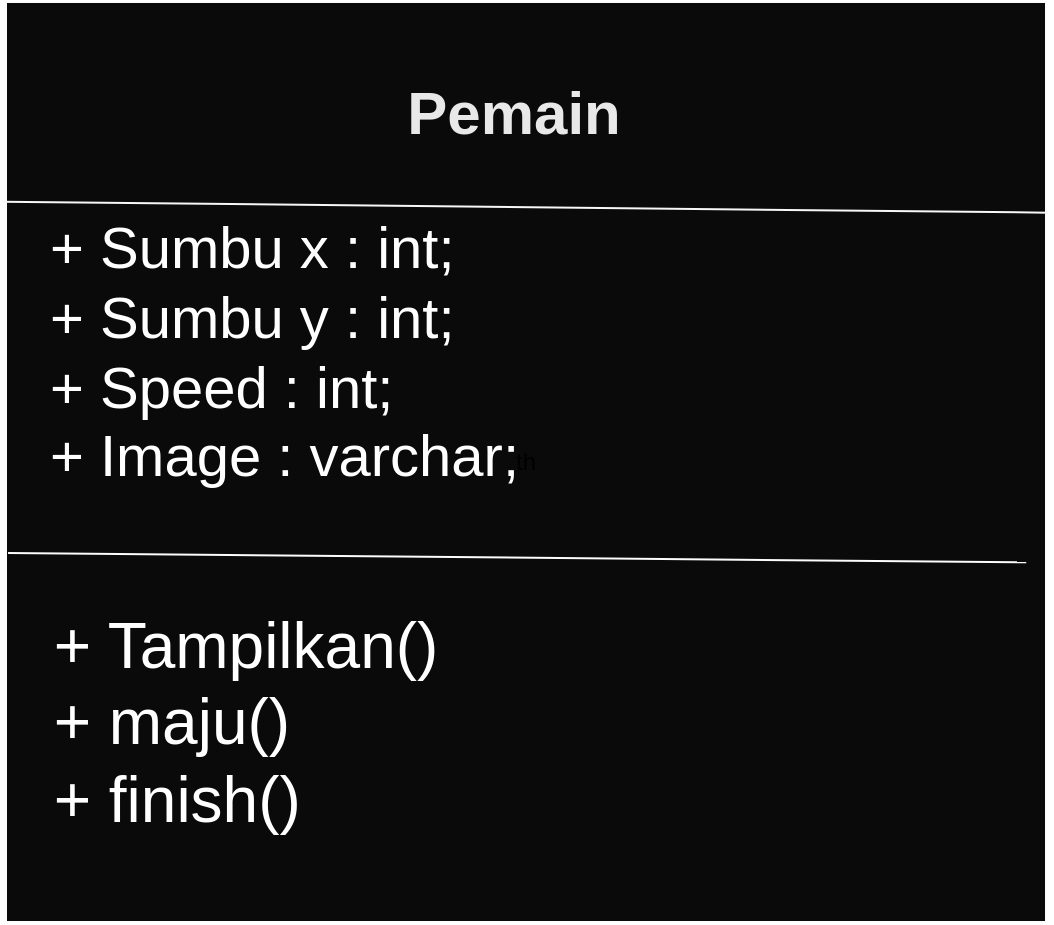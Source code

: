 <mxfile version="21.7.4" type="github">
  <diagram name="Page-1" id="XZ2_pMbtaxnRZCYfR612">
    <mxGraphModel dx="2049" dy="1126" grid="1" gridSize="10" guides="1" tooltips="1" connect="1" arrows="1" fold="1" page="1" pageScale="1" pageWidth="850" pageHeight="1100" math="0" shadow="0">
      <root>
        <mxCell id="0" />
        <mxCell id="1" parent="0" />
        <mxCell id="l_ruK7K85vm5lOoqQyv8-4" value="th" style="rounded=0;whiteSpace=wrap;html=1;strokeColor=#FCFCFC;fillColor=#0A0A0A;glass=0;shadow=0;" vertex="1" parent="1">
          <mxGeometry x="160" y="200" width="520" height="460" as="geometry" />
        </mxCell>
        <mxCell id="l_ruK7K85vm5lOoqQyv8-10" value="&lt;font color=&quot;#e8e8e8&quot; style=&quot;font-size: 30px;&quot;&gt;Pemain&lt;/font&gt;" style="text;html=1;strokeColor=none;fillColor=none;align=center;verticalAlign=middle;whiteSpace=wrap;rounded=0;fontSize=24;fontStyle=1" vertex="1" parent="1">
          <mxGeometry x="359" y="220" width="110" height="70" as="geometry" />
        </mxCell>
        <mxCell id="l_ruK7K85vm5lOoqQyv8-12" value="+ Sumbu x : int;&lt;br style=&quot;font-size: 29px;&quot;&gt;+ Sumbu y : int;&lt;br&gt;+ Speed : int;&lt;br&gt;+ Image : varchar;" style="text;html=1;strokeColor=none;fillColor=none;align=left;verticalAlign=middle;whiteSpace=wrap;rounded=0;fontColor=#FFFFFF;fontSize=29;" vertex="1" parent="1">
          <mxGeometry x="180" y="350" width="280" height="50" as="geometry" />
        </mxCell>
        <mxCell id="l_ruK7K85vm5lOoqQyv8-13" value="+ Tampilkan()&lt;br&gt;&lt;div style=&quot;text-align: left;&quot;&gt;&lt;span style=&quot;background-color: initial;&quot;&gt;+ maju()&lt;/span&gt;&lt;/div&gt;&lt;div style=&quot;text-align: left;&quot;&gt;&lt;span style=&quot;background-color: initial;&quot;&gt;+ finish()&lt;/span&gt;&lt;/div&gt;" style="text;html=1;strokeColor=none;fillColor=none;align=center;verticalAlign=middle;whiteSpace=wrap;rounded=0;fontColor=#FFFFFF;fontSize=32;" vertex="1" parent="1">
          <mxGeometry x="170" y="510" width="220" height="100" as="geometry" />
        </mxCell>
        <mxCell id="l_ruK7K85vm5lOoqQyv8-14" style="edgeStyle=orthogonalEdgeStyle;rounded=0;orthogonalLoop=1;jettySize=auto;html=1;exitX=0.5;exitY=1;exitDx=0;exitDy=0;" edge="1" parent="1" source="l_ruK7K85vm5lOoqQyv8-12" target="l_ruK7K85vm5lOoqQyv8-12">
          <mxGeometry relative="1" as="geometry" />
        </mxCell>
        <mxCell id="l_ruK7K85vm5lOoqQyv8-17" value="" style="endArrow=none;html=1;rounded=0;exitX=-0.004;exitY=0.217;exitDx=0;exitDy=0;exitPerimeter=0;entryX=1.002;entryY=0.229;entryDx=0;entryDy=0;entryPerimeter=0;fontColor=#FFFFFF;strokeColor=#F7F7F7;" edge="1" parent="1" source="l_ruK7K85vm5lOoqQyv8-4" target="l_ruK7K85vm5lOoqQyv8-4">
          <mxGeometry width="50" height="50" relative="1" as="geometry">
            <mxPoint x="140" y="290" as="sourcePoint" />
            <mxPoint x="490" y="360" as="targetPoint" />
          </mxGeometry>
        </mxCell>
        <mxCell id="l_ruK7K85vm5lOoqQyv8-18" value="" style="endArrow=none;html=1;rounded=0;exitX=0.002;exitY=0.599;exitDx=0;exitDy=0;exitPerimeter=0;entryX=0.981;entryY=0.609;entryDx=0;entryDy=0;entryPerimeter=0;strokeColor=#FCFCFC;" edge="1" parent="1" source="l_ruK7K85vm5lOoqQyv8-4" target="l_ruK7K85vm5lOoqQyv8-4">
          <mxGeometry width="50" height="50" relative="1" as="geometry">
            <mxPoint x="440" y="410" as="sourcePoint" />
            <mxPoint x="490" y="360" as="targetPoint" />
          </mxGeometry>
        </mxCell>
      </root>
    </mxGraphModel>
  </diagram>
</mxfile>
